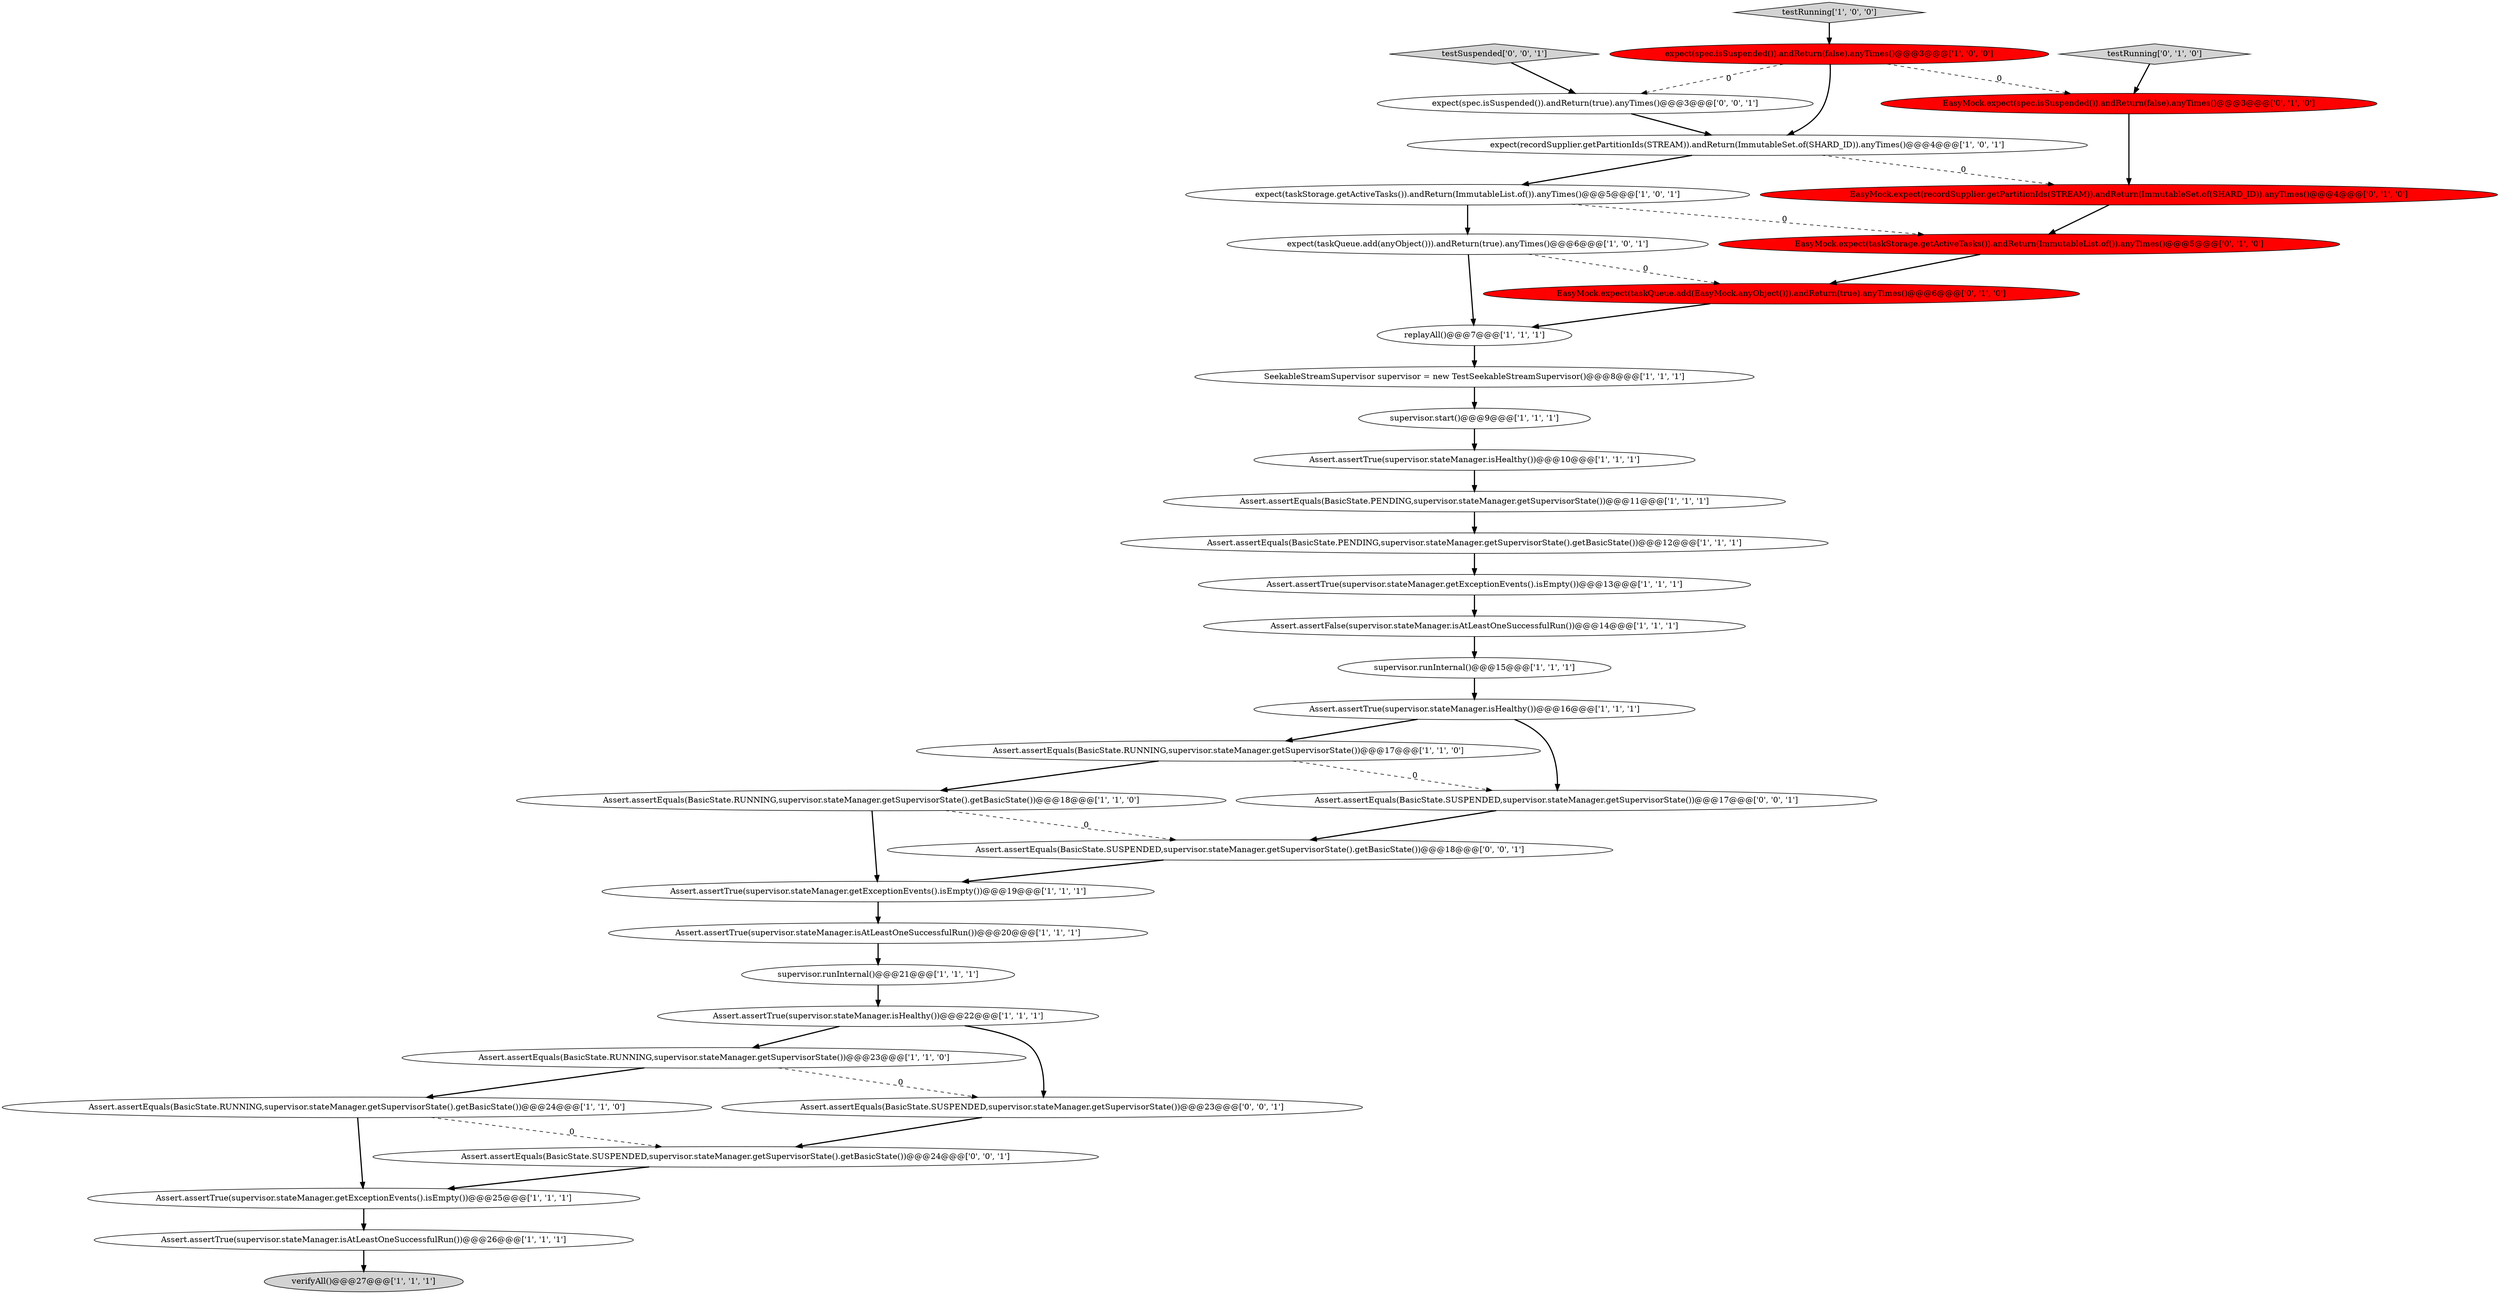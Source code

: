 digraph {
6 [style = filled, label = "Assert.assertTrue(supervisor.stateManager.isAtLeastOneSuccessfulRun())@@@26@@@['1', '1', '1']", fillcolor = white, shape = ellipse image = "AAA0AAABBB1BBB"];
13 [style = filled, label = "Assert.assertEquals(BasicState.PENDING,supervisor.stateManager.getSupervisorState().getBasicState())@@@12@@@['1', '1', '1']", fillcolor = white, shape = ellipse image = "AAA0AAABBB1BBB"];
19 [style = filled, label = "Assert.assertTrue(supervisor.stateManager.getExceptionEvents().isEmpty())@@@19@@@['1', '1', '1']", fillcolor = white, shape = ellipse image = "AAA0AAABBB1BBB"];
26 [style = filled, label = "EasyMock.expect(taskStorage.getActiveTasks()).andReturn(ImmutableList.of()).anyTimes()@@@5@@@['0', '1', '0']", fillcolor = red, shape = ellipse image = "AAA1AAABBB2BBB"];
34 [style = filled, label = "Assert.assertEquals(BasicState.SUSPENDED,supervisor.stateManager.getSupervisorState())@@@17@@@['0', '0', '1']", fillcolor = white, shape = ellipse image = "AAA0AAABBB3BBB"];
24 [style = filled, label = "Assert.assertFalse(supervisor.stateManager.isAtLeastOneSuccessfulRun())@@@14@@@['1', '1', '1']", fillcolor = white, shape = ellipse image = "AAA0AAABBB1BBB"];
29 [style = filled, label = "EasyMock.expect(recordSupplier.getPartitionIds(STREAM)).andReturn(ImmutableSet.of(SHARD_ID)).anyTimes()@@@4@@@['0', '1', '0']", fillcolor = red, shape = ellipse image = "AAA1AAABBB2BBB"];
32 [style = filled, label = "Assert.assertEquals(BasicState.SUSPENDED,supervisor.stateManager.getSupervisorState())@@@23@@@['0', '0', '1']", fillcolor = white, shape = ellipse image = "AAA0AAABBB3BBB"];
1 [style = filled, label = "Assert.assertTrue(supervisor.stateManager.isHealthy())@@@10@@@['1', '1', '1']", fillcolor = white, shape = ellipse image = "AAA0AAABBB1BBB"];
36 [style = filled, label = "testSuspended['0', '0', '1']", fillcolor = lightgray, shape = diamond image = "AAA0AAABBB3BBB"];
21 [style = filled, label = "supervisor.runInternal()@@@21@@@['1', '1', '1']", fillcolor = white, shape = ellipse image = "AAA0AAABBB1BBB"];
15 [style = filled, label = "Assert.assertEquals(BasicState.RUNNING,supervisor.stateManager.getSupervisorState())@@@23@@@['1', '1', '0']", fillcolor = white, shape = ellipse image = "AAA0AAABBB1BBB"];
33 [style = filled, label = "Assert.assertEquals(BasicState.SUSPENDED,supervisor.stateManager.getSupervisorState().getBasicState())@@@24@@@['0', '0', '1']", fillcolor = white, shape = ellipse image = "AAA0AAABBB3BBB"];
10 [style = filled, label = "Assert.assertTrue(supervisor.stateManager.getExceptionEvents().isEmpty())@@@25@@@['1', '1', '1']", fillcolor = white, shape = ellipse image = "AAA0AAABBB1BBB"];
2 [style = filled, label = "Assert.assertEquals(BasicState.RUNNING,supervisor.stateManager.getSupervisorState().getBasicState())@@@18@@@['1', '1', '0']", fillcolor = white, shape = ellipse image = "AAA0AAABBB1BBB"];
35 [style = filled, label = "expect(spec.isSuspended()).andReturn(true).anyTimes()@@@3@@@['0', '0', '1']", fillcolor = white, shape = ellipse image = "AAA0AAABBB3BBB"];
3 [style = filled, label = "Assert.assertEquals(BasicState.RUNNING,supervisor.stateManager.getSupervisorState())@@@17@@@['1', '1', '0']", fillcolor = white, shape = ellipse image = "AAA0AAABBB1BBB"];
12 [style = filled, label = "SeekableStreamSupervisor supervisor = new TestSeekableStreamSupervisor()@@@8@@@['1', '1', '1']", fillcolor = white, shape = ellipse image = "AAA0AAABBB1BBB"];
30 [style = filled, label = "testRunning['0', '1', '0']", fillcolor = lightgray, shape = diamond image = "AAA0AAABBB2BBB"];
8 [style = filled, label = "testRunning['1', '0', '0']", fillcolor = lightgray, shape = diamond image = "AAA0AAABBB1BBB"];
11 [style = filled, label = "verifyAll()@@@27@@@['1', '1', '1']", fillcolor = lightgray, shape = ellipse image = "AAA0AAABBB1BBB"];
16 [style = filled, label = "Assert.assertTrue(supervisor.stateManager.isAtLeastOneSuccessfulRun())@@@20@@@['1', '1', '1']", fillcolor = white, shape = ellipse image = "AAA0AAABBB1BBB"];
23 [style = filled, label = "expect(taskQueue.add(anyObject())).andReturn(true).anyTimes()@@@6@@@['1', '0', '1']", fillcolor = white, shape = ellipse image = "AAA0AAABBB1BBB"];
27 [style = filled, label = "EasyMock.expect(taskQueue.add(EasyMock.anyObject())).andReturn(true).anyTimes()@@@6@@@['0', '1', '0']", fillcolor = red, shape = ellipse image = "AAA1AAABBB2BBB"];
18 [style = filled, label = "Assert.assertEquals(BasicState.PENDING,supervisor.stateManager.getSupervisorState())@@@11@@@['1', '1', '1']", fillcolor = white, shape = ellipse image = "AAA0AAABBB1BBB"];
22 [style = filled, label = "Assert.assertTrue(supervisor.stateManager.isHealthy())@@@22@@@['1', '1', '1']", fillcolor = white, shape = ellipse image = "AAA0AAABBB1BBB"];
5 [style = filled, label = "Assert.assertTrue(supervisor.stateManager.getExceptionEvents().isEmpty())@@@13@@@['1', '1', '1']", fillcolor = white, shape = ellipse image = "AAA0AAABBB1BBB"];
20 [style = filled, label = "replayAll()@@@7@@@['1', '1', '1']", fillcolor = white, shape = ellipse image = "AAA0AAABBB1BBB"];
14 [style = filled, label = "expect(taskStorage.getActiveTasks()).andReturn(ImmutableList.of()).anyTimes()@@@5@@@['1', '0', '1']", fillcolor = white, shape = ellipse image = "AAA0AAABBB1BBB"];
7 [style = filled, label = "supervisor.runInternal()@@@15@@@['1', '1', '1']", fillcolor = white, shape = ellipse image = "AAA0AAABBB1BBB"];
4 [style = filled, label = "supervisor.start()@@@9@@@['1', '1', '1']", fillcolor = white, shape = ellipse image = "AAA0AAABBB1BBB"];
31 [style = filled, label = "Assert.assertEquals(BasicState.SUSPENDED,supervisor.stateManager.getSupervisorState().getBasicState())@@@18@@@['0', '0', '1']", fillcolor = white, shape = ellipse image = "AAA0AAABBB3BBB"];
17 [style = filled, label = "expect(recordSupplier.getPartitionIds(STREAM)).andReturn(ImmutableSet.of(SHARD_ID)).anyTimes()@@@4@@@['1', '0', '1']", fillcolor = white, shape = ellipse image = "AAA0AAABBB1BBB"];
28 [style = filled, label = "EasyMock.expect(spec.isSuspended()).andReturn(false).anyTimes()@@@3@@@['0', '1', '0']", fillcolor = red, shape = ellipse image = "AAA1AAABBB2BBB"];
25 [style = filled, label = "Assert.assertEquals(BasicState.RUNNING,supervisor.stateManager.getSupervisorState().getBasicState())@@@24@@@['1', '1', '0']", fillcolor = white, shape = ellipse image = "AAA0AAABBB1BBB"];
9 [style = filled, label = "Assert.assertTrue(supervisor.stateManager.isHealthy())@@@16@@@['1', '1', '1']", fillcolor = white, shape = ellipse image = "AAA0AAABBB1BBB"];
0 [style = filled, label = "expect(spec.isSuspended()).andReturn(false).anyTimes()@@@3@@@['1', '0', '0']", fillcolor = red, shape = ellipse image = "AAA1AAABBB1BBB"];
28->29 [style = bold, label=""];
23->20 [style = bold, label=""];
2->19 [style = bold, label=""];
22->15 [style = bold, label=""];
23->27 [style = dashed, label="0"];
15->25 [style = bold, label=""];
0->17 [style = bold, label=""];
15->32 [style = dashed, label="0"];
34->31 [style = bold, label=""];
1->18 [style = bold, label=""];
22->32 [style = bold, label=""];
33->10 [style = bold, label=""];
0->28 [style = dashed, label="0"];
17->29 [style = dashed, label="0"];
10->6 [style = bold, label=""];
32->33 [style = bold, label=""];
14->26 [style = dashed, label="0"];
19->16 [style = bold, label=""];
29->26 [style = bold, label=""];
2->31 [style = dashed, label="0"];
8->0 [style = bold, label=""];
7->9 [style = bold, label=""];
26->27 [style = bold, label=""];
3->34 [style = dashed, label="0"];
30->28 [style = bold, label=""];
14->23 [style = bold, label=""];
12->4 [style = bold, label=""];
3->2 [style = bold, label=""];
17->14 [style = bold, label=""];
21->22 [style = bold, label=""];
16->21 [style = bold, label=""];
5->24 [style = bold, label=""];
6->11 [style = bold, label=""];
20->12 [style = bold, label=""];
35->17 [style = bold, label=""];
18->13 [style = bold, label=""];
13->5 [style = bold, label=""];
9->3 [style = bold, label=""];
25->10 [style = bold, label=""];
25->33 [style = dashed, label="0"];
4->1 [style = bold, label=""];
0->35 [style = dashed, label="0"];
36->35 [style = bold, label=""];
24->7 [style = bold, label=""];
27->20 [style = bold, label=""];
31->19 [style = bold, label=""];
9->34 [style = bold, label=""];
}
